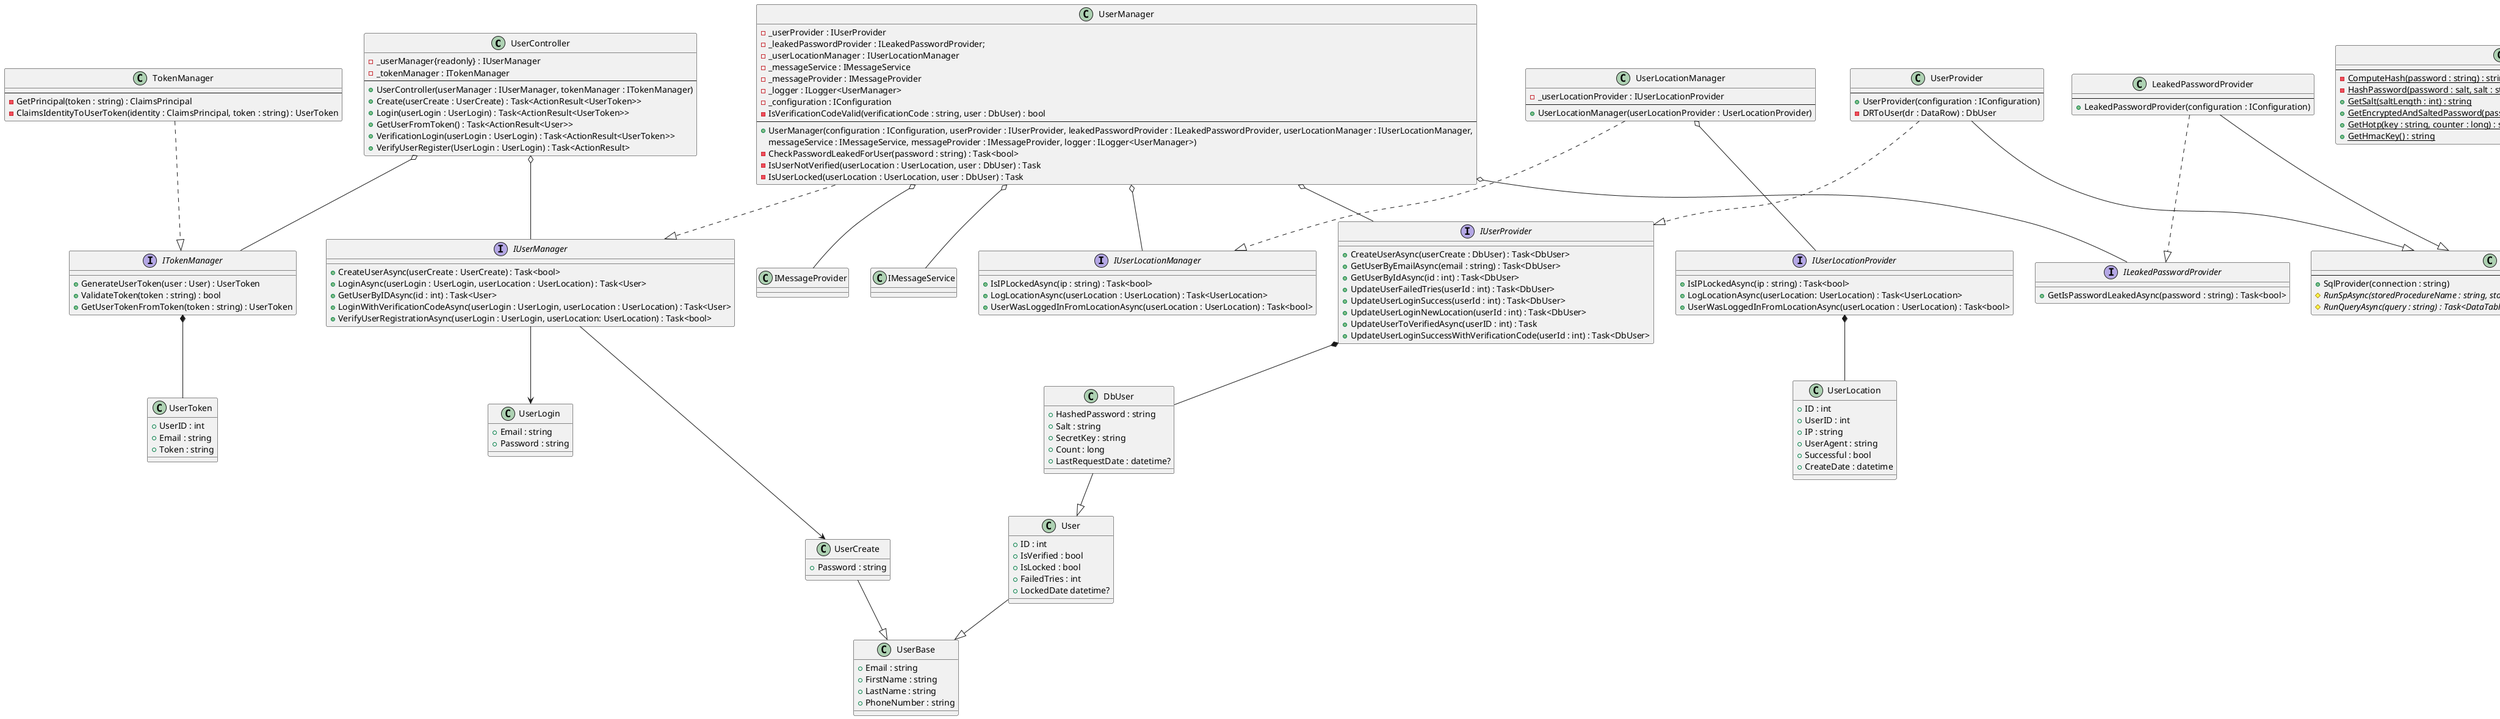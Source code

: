 @startuml API class diagram

top to bottom direction

'Controllers'

class UserController{
    -_userManager{readonly} : IUserManager
    -_tokenManager : ITokenManager
    --
    +UserController(userManager : IUserManager, tokenManager : ITokenManager)
    +Create(userCreate : UserCreate) : Task<ActionResult<UserToken>>
    +Login(userLogin : UserLogin) : Task<ActionResult<UserToken>>
    +GetUserFromToken() : Task<ActionResult<User>>
    +VerificationLogin(userLogin : UserLogin) : Task<ActionResult<UserToken>>
    +VerifyUserRegister(UserLogin : UserLogin) : Task<ActionResult>
}

'Controllers mappings' 

UserController o-- IUserManager
UserController o-- ITokenManager

'Managers'

Interface IUserManager {
    +CreateUserAsync(userCreate : UserCreate) : Task<bool>
    +LoginAsync(userLogin : UserLogin, userLocation : UserLocation) : Task<User>
    +GetUserByIDAsync(id : int) : Task<User>
    +LoginWithVerificationCodeAsync(userLogin : UserLogin, userLocation : UserLocation) : Task<User>
    +VerifyUserRegistrationAsync(userLogin : UserLogin, userLocation: UserLocation) : Task<bool>
}

interface ITokenManager {
    +GenerateUserToken(user : User) : UserToken
    +ValidateToken(token : string) : bool
    +GetUserTokenFromToken(token : string) : UserToken
}


interface IUserLocationManager {
    +IsIPLockedAsync(ip : string) : Task<bool>
    +LogLocationAsync(userLocation : UserLocation) : Task<UserLocation>
    +UserWasLoggedInFromLocationAsync(userLocation : UserLocation) : Task<bool>
}

class TokenManager {
    --
    -GetPrincipal(token : string) : ClaimsPrincipal
    -ClaimsIdentityToUserToken(identity : ClaimsPrincipal, token : string) : UserToken
}

class UserManager {
    -_userProvider : IUserProvider
    -_leakedPasswordProvider : ILeakedPasswordProvider;
    -_userLocationManager : IUserLocationManager
    -_messageService : IMessageService
    -_messageProvider : IMessageProvider
    -_logger : ILogger<UserManager>
    -_configuration : IConfiguration
    -IsVerificationCodeValid(verificationCode : string, user : DbUser) : bool
    --
    +UserManager(configuration : IConfiguration, userProvider : IUserProvider, leakedPasswordProvider : ILeakedPasswordProvider, userLocationManager : IUserLocationManager,
     messageService : IMessageService, messageProvider : IMessageProvider, logger : ILogger<UserManager>)
    -CheckPasswordLeakedForUser(password : string) : Task<bool>
    -IsUserNotVerified(userLocation : UserLocation, user : DbUser) : Task
    -IsUserLocked(userLocation : UserLocation, user : DbUser) : Task
}

class UserLocationManager {
    -_userLocationProvider : IUserLocationProvider
    --
    +UserLocationManager(userLocationProvider : UserLocationProvider)
}


'Managers mappings'

IUserManager --> UserCreate
IUserManager --> UserLogin
UserManager .-|> IUserManager

UserManager o-- IUserProvider
UserManager o-- IUserLocationManager
UserManager o-- ILeakedPasswordProvider
UserManager o-- IMessageService
UserManager o-- IMessageProvider

TokenManager .-|> ITokenManager
ITokenManager *-- UserToken


UserLocationManager .-|> IUserLocationManager
UserLocationManager o-- IUserLocationProvider
'Providers'

interface IUserProvider {
    +CreateUserAsync(userCreate : DbUser) : Task<DbUser>
    +GetUserByEmailAsync(email : string) : Task<DbUser>
    +GetUserByIdAsync(id : int) : Task<DbUser>
    +UpdateUserFailedTries(userId : int) : Task<DbUser>
    +UpdateUserLoginSuccess(userId : int) : Task<DbUser>
    +UpdateUserLoginNewLocation(userId : int) : Task<DbUser>
    +UpdateUserToVerifiedAsync(userID : int) : Task
    +UpdateUserLoginSuccessWithVerificationCode(userId : int) : Task<DbUser>
}

interface ILeakedPasswordProvider {
    +GetIsPasswordLeakedAsync(password : string) : Task<bool>
}

class SqlProvider {
    --
    +SqlProvider(connection : string)
    {abstract}#RunSpAsync(storedProcedureName : string, storedProcedureElements : SpElements[]) : Task<DataTable>
    {abstract}#RunQueryAsync(query : string) : Task<DataTable>
}

class LeakedPasswordProvider {
    --
    +LeakedPasswordProvider(configuration : IConfiguration)
}

interface IUserLocationProvider{
    +IsIPLockedAsync(ip : string) : Task<bool>
    +LogLocationAsync(userLocation: UserLocation) : Task<UserLocation>
    +UserWasLoggedInFromLocationAsync(userLocation : UserLocation) : Task<bool>
}

class UserProvider {
    --
    +UserProvider(configuration : IConfiguration)
    -DRToUser(dr : DataRow) : DbUser
}



'Providers mappings'

IUserProvider *-- DbUser
IUserLocationProvider *-- UserLocation  

LeakedPasswordProvider .-|> ILeakedPasswordProvider
LeakedPasswordProvider --|> SqlProvider

UserProvider .-|> IUserProvider
UserProvider --|> SqlProvider

'Utility'

class Security{
    --
    {static}-ComputeHash(password : string) : string
    {static}-HashPassword(password : salt, salt : string) : string
    {static}+GetSalt(saltLength : int) : string
    {static}+GetEncryptedAndSaltedPassword(password : string, salt : string, pepper : string) : string
    {static}+GetHotp(key : string, counter : long) : string
    {static}+GetHmacKey() : string
}

class RegexHelper{
    --
    {static}+TryToGetBrowserWithoutVersion(browser : string) : string
}

'Users mappings'

User --|> UserBase
UserCreate --|> UserBase

DbUser --|> User

'User models' 

class UserToken{
    +UserID : int
    +Email : string
    +Token : string
}

class User{
    +ID : int 
    +IsVerified : bool
    +IsLocked : bool
    +FailedTries : int
    +LockedDate datetime?
}

class DbUser{
    +HashedPassword : string
    +Salt : string
    +SecretKey : string
    +Count : long
    +LastRequestDate : datetime?
}

class UserCreate {
    +Password : string
}

class UserBase{
    +Email : string
    +FirstName : string
    +LastName : string
    +PhoneNumber : string
}


class UserLogin{
    +Email : string
    +Password : string 
}

class UserLocation{
    +ID : int
    +UserID : int
    +IP : string
    +UserAgent : string
    +Successful : bool
    +CreateDate : datetime
}


@enduml